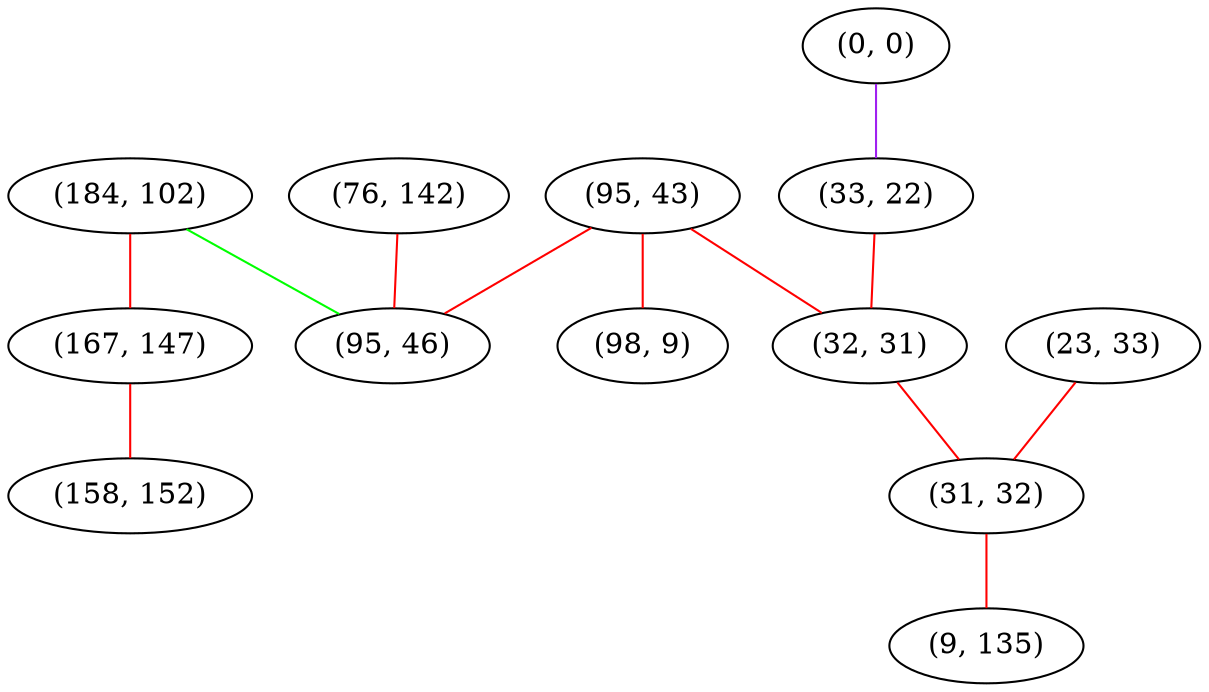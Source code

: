 graph "" {
"(95, 43)";
"(0, 0)";
"(33, 22)";
"(76, 142)";
"(98, 9)";
"(184, 102)";
"(95, 46)";
"(167, 147)";
"(32, 31)";
"(23, 33)";
"(31, 32)";
"(158, 152)";
"(9, 135)";
"(95, 43)" -- "(95, 46)"  [color=red, key=0, weight=1];
"(95, 43)" -- "(98, 9)"  [color=red, key=0, weight=1];
"(95, 43)" -- "(32, 31)"  [color=red, key=0, weight=1];
"(0, 0)" -- "(33, 22)"  [color=purple, key=0, weight=4];
"(33, 22)" -- "(32, 31)"  [color=red, key=0, weight=1];
"(76, 142)" -- "(95, 46)"  [color=red, key=0, weight=1];
"(184, 102)" -- "(167, 147)"  [color=red, key=0, weight=1];
"(184, 102)" -- "(95, 46)"  [color=green, key=0, weight=2];
"(167, 147)" -- "(158, 152)"  [color=red, key=0, weight=1];
"(32, 31)" -- "(31, 32)"  [color=red, key=0, weight=1];
"(23, 33)" -- "(31, 32)"  [color=red, key=0, weight=1];
"(31, 32)" -- "(9, 135)"  [color=red, key=0, weight=1];
}
